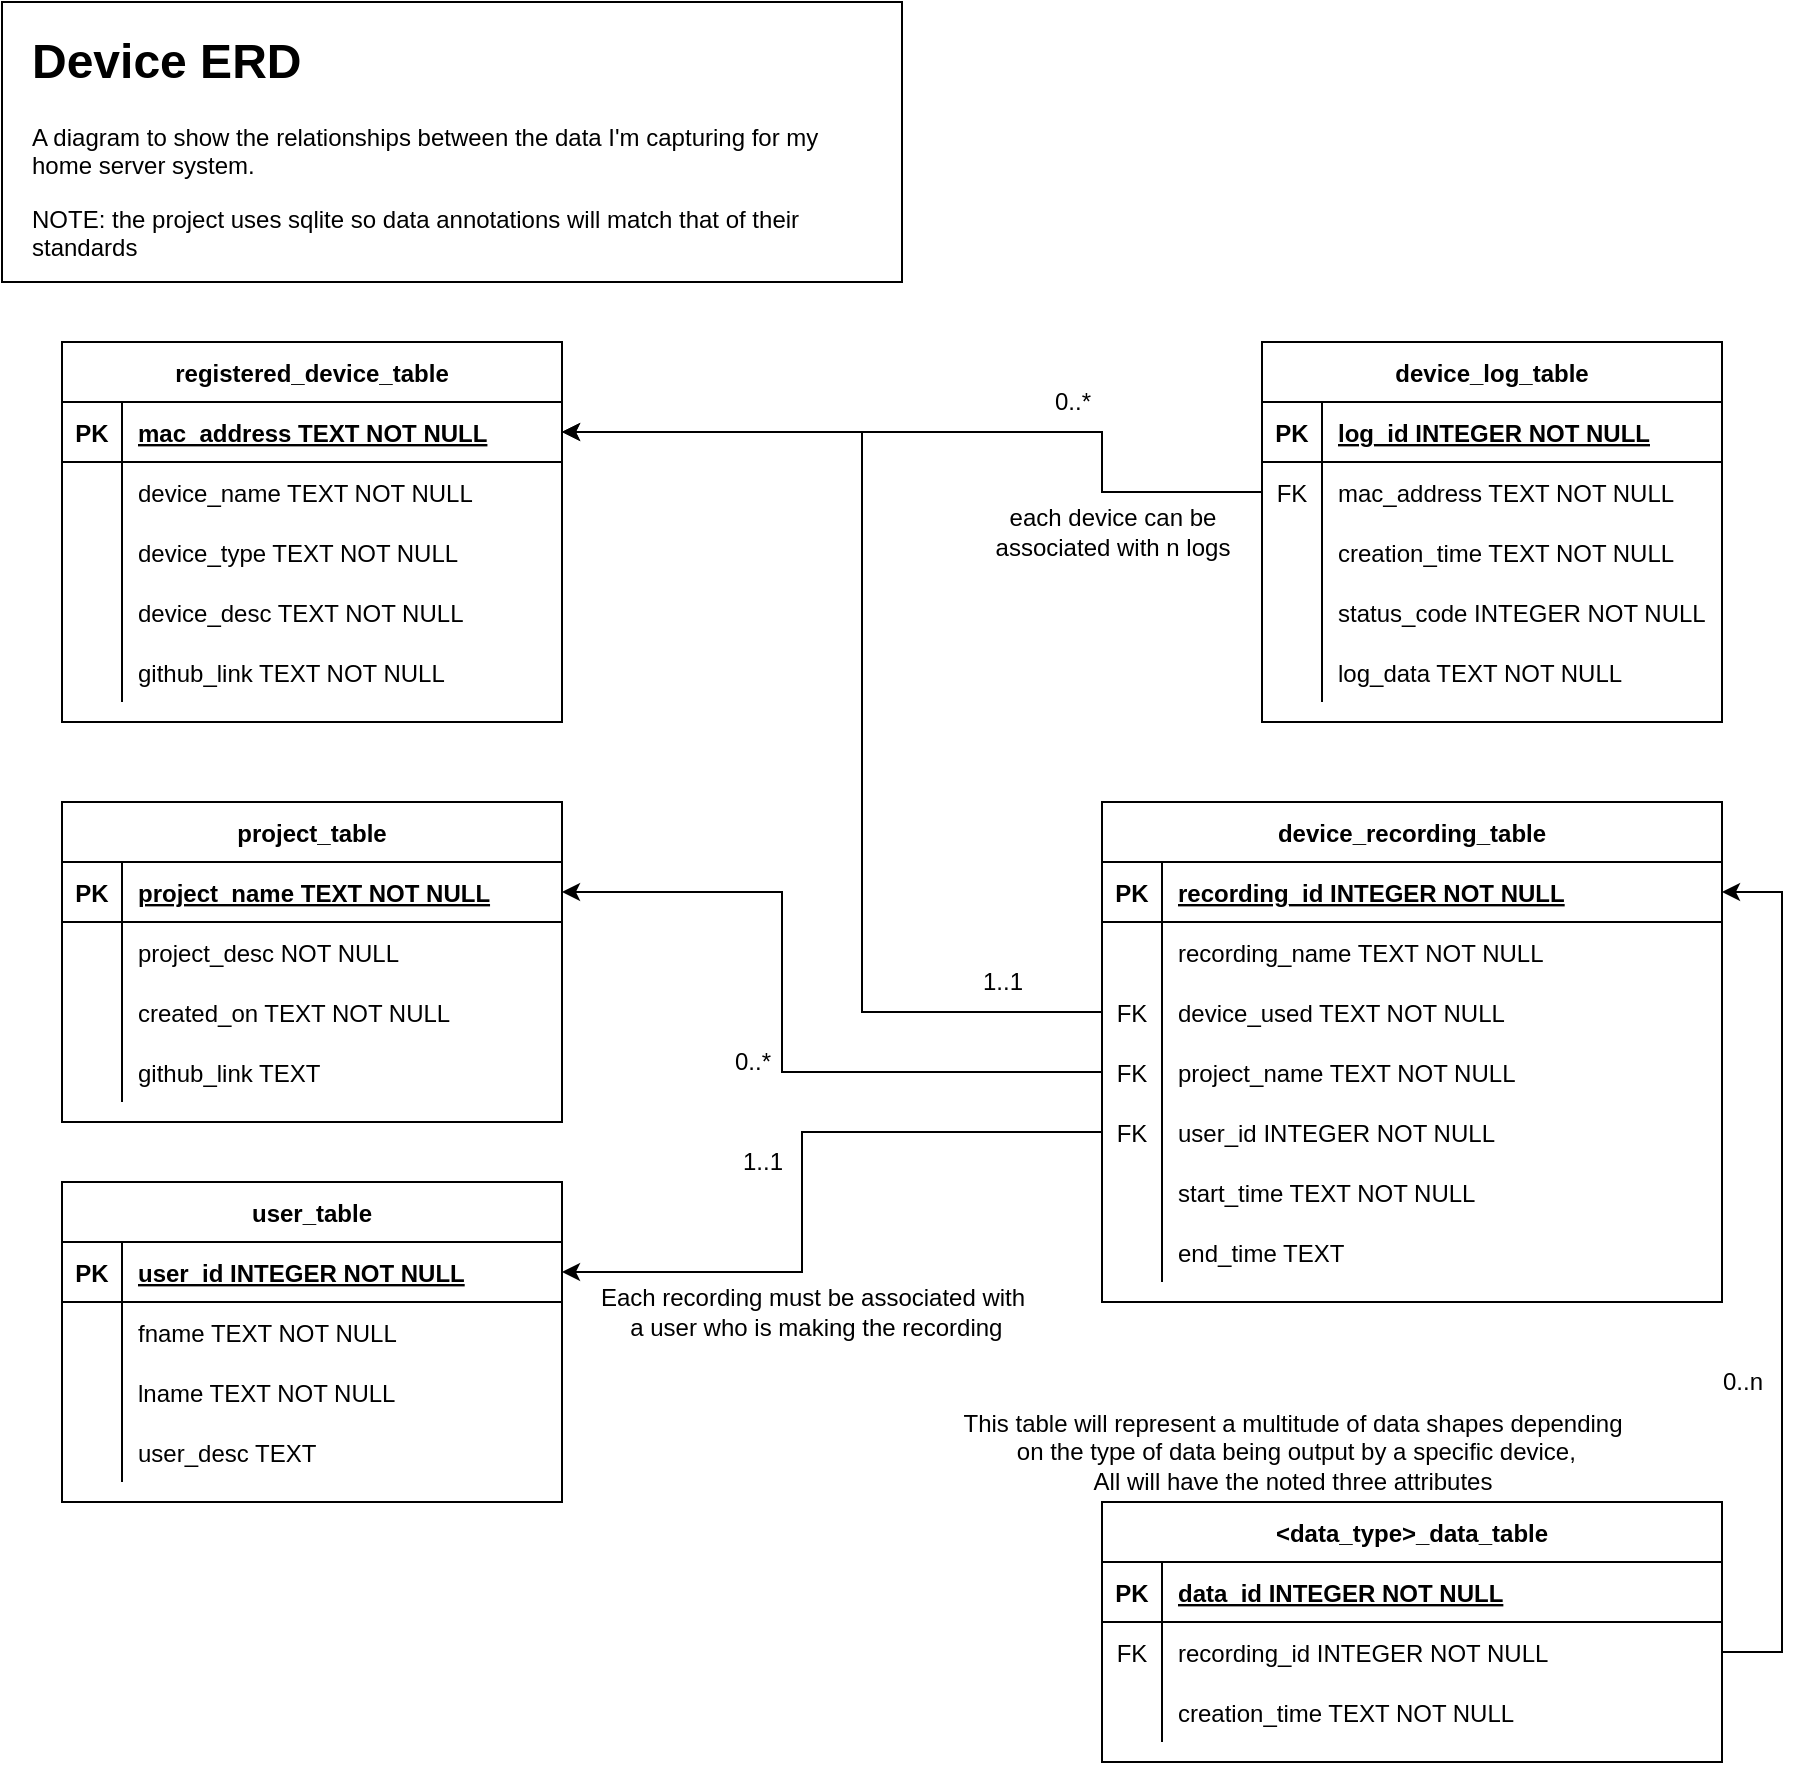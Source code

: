 <mxfile version="17.4.2" type="device"><diagram id="R2lEEEUBdFMjLlhIrx00" name="Page-1"><mxGraphModel dx="1278" dy="737" grid="1" gridSize="10" guides="1" tooltips="1" connect="1" arrows="1" fold="1" page="1" pageScale="1" pageWidth="850" pageHeight="1100" math="0" shadow="0" extFonts="Permanent Marker^https://fonts.googleapis.com/css?family=Permanent+Marker"><root><mxCell id="0"/><mxCell id="1" parent="0"/><mxCell id="C-vyLk0tnHw3VtMMgP7b-23" value="registered_device_table" style="shape=table;startSize=30;container=1;collapsible=1;childLayout=tableLayout;fixedRows=1;rowLines=0;fontStyle=1;align=center;resizeLast=1;" parent="1" vertex="1"><mxGeometry x="40" y="180" width="250" height="190" as="geometry"/></mxCell><mxCell id="C-vyLk0tnHw3VtMMgP7b-24" value="" style="shape=partialRectangle;collapsible=0;dropTarget=0;pointerEvents=0;fillColor=none;points=[[0,0.5],[1,0.5]];portConstraint=eastwest;top=0;left=0;right=0;bottom=1;" parent="C-vyLk0tnHw3VtMMgP7b-23" vertex="1"><mxGeometry y="30" width="250" height="30" as="geometry"/></mxCell><mxCell id="C-vyLk0tnHw3VtMMgP7b-25" value="PK" style="shape=partialRectangle;overflow=hidden;connectable=0;fillColor=none;top=0;left=0;bottom=0;right=0;fontStyle=1;" parent="C-vyLk0tnHw3VtMMgP7b-24" vertex="1"><mxGeometry width="30" height="30" as="geometry"><mxRectangle width="30" height="30" as="alternateBounds"/></mxGeometry></mxCell><mxCell id="C-vyLk0tnHw3VtMMgP7b-26" value="mac_address TEXT NOT NULL " style="shape=partialRectangle;overflow=hidden;connectable=0;fillColor=none;top=0;left=0;bottom=0;right=0;align=left;spacingLeft=6;fontStyle=5;" parent="C-vyLk0tnHw3VtMMgP7b-24" vertex="1"><mxGeometry x="30" width="220" height="30" as="geometry"><mxRectangle width="220" height="30" as="alternateBounds"/></mxGeometry></mxCell><mxCell id="C-vyLk0tnHw3VtMMgP7b-27" value="" style="shape=partialRectangle;collapsible=0;dropTarget=0;pointerEvents=0;fillColor=none;points=[[0,0.5],[1,0.5]];portConstraint=eastwest;top=0;left=0;right=0;bottom=0;" parent="C-vyLk0tnHw3VtMMgP7b-23" vertex="1"><mxGeometry y="60" width="250" height="30" as="geometry"/></mxCell><mxCell id="C-vyLk0tnHw3VtMMgP7b-28" value="" style="shape=partialRectangle;overflow=hidden;connectable=0;fillColor=none;top=0;left=0;bottom=0;right=0;" parent="C-vyLk0tnHw3VtMMgP7b-27" vertex="1"><mxGeometry width="30" height="30" as="geometry"><mxRectangle width="30" height="30" as="alternateBounds"/></mxGeometry></mxCell><mxCell id="C-vyLk0tnHw3VtMMgP7b-29" value="device_name TEXT NOT NULL" style="shape=partialRectangle;overflow=hidden;connectable=0;fillColor=none;top=0;left=0;bottom=0;right=0;align=left;spacingLeft=6;" parent="C-vyLk0tnHw3VtMMgP7b-27" vertex="1"><mxGeometry x="30" width="220" height="30" as="geometry"><mxRectangle width="220" height="30" as="alternateBounds"/></mxGeometry></mxCell><mxCell id="U1qaN3aLAY0c13n_SXfx-4" value="" style="shape=partialRectangle;collapsible=0;dropTarget=0;pointerEvents=0;fillColor=none;points=[[0,0.5],[1,0.5]];portConstraint=eastwest;top=0;left=0;right=0;bottom=0;" parent="C-vyLk0tnHw3VtMMgP7b-23" vertex="1"><mxGeometry y="90" width="250" height="30" as="geometry"/></mxCell><mxCell id="U1qaN3aLAY0c13n_SXfx-5" value="" style="shape=partialRectangle;overflow=hidden;connectable=0;fillColor=none;top=0;left=0;bottom=0;right=0;" parent="U1qaN3aLAY0c13n_SXfx-4" vertex="1"><mxGeometry width="30" height="30" as="geometry"><mxRectangle width="30" height="30" as="alternateBounds"/></mxGeometry></mxCell><mxCell id="U1qaN3aLAY0c13n_SXfx-6" value="device_type TEXT NOT NULL" style="shape=partialRectangle;overflow=hidden;connectable=0;fillColor=none;top=0;left=0;bottom=0;right=0;align=left;spacingLeft=6;" parent="U1qaN3aLAY0c13n_SXfx-4" vertex="1"><mxGeometry x="30" width="220" height="30" as="geometry"><mxRectangle width="220" height="30" as="alternateBounds"/></mxGeometry></mxCell><mxCell id="U1qaN3aLAY0c13n_SXfx-7" value="" style="shape=partialRectangle;collapsible=0;dropTarget=0;pointerEvents=0;fillColor=none;points=[[0,0.5],[1,0.5]];portConstraint=eastwest;top=0;left=0;right=0;bottom=0;" parent="C-vyLk0tnHw3VtMMgP7b-23" vertex="1"><mxGeometry y="120" width="250" height="30" as="geometry"/></mxCell><mxCell id="U1qaN3aLAY0c13n_SXfx-8" value="" style="shape=partialRectangle;overflow=hidden;connectable=0;fillColor=none;top=0;left=0;bottom=0;right=0;" parent="U1qaN3aLAY0c13n_SXfx-7" vertex="1"><mxGeometry width="30" height="30" as="geometry"><mxRectangle width="30" height="30" as="alternateBounds"/></mxGeometry></mxCell><mxCell id="U1qaN3aLAY0c13n_SXfx-9" value="device_desc TEXT NOT NULL" style="shape=partialRectangle;overflow=hidden;connectable=0;fillColor=none;top=0;left=0;bottom=0;right=0;align=left;spacingLeft=6;" parent="U1qaN3aLAY0c13n_SXfx-7" vertex="1"><mxGeometry x="30" width="220" height="30" as="geometry"><mxRectangle width="220" height="30" as="alternateBounds"/></mxGeometry></mxCell><mxCell id="U1qaN3aLAY0c13n_SXfx-10" value="" style="shape=partialRectangle;collapsible=0;dropTarget=0;pointerEvents=0;fillColor=none;points=[[0,0.5],[1,0.5]];portConstraint=eastwest;top=0;left=0;right=0;bottom=0;" parent="C-vyLk0tnHw3VtMMgP7b-23" vertex="1"><mxGeometry y="150" width="250" height="30" as="geometry"/></mxCell><mxCell id="U1qaN3aLAY0c13n_SXfx-11" value="" style="shape=partialRectangle;overflow=hidden;connectable=0;fillColor=none;top=0;left=0;bottom=0;right=0;" parent="U1qaN3aLAY0c13n_SXfx-10" vertex="1"><mxGeometry width="30" height="30" as="geometry"><mxRectangle width="30" height="30" as="alternateBounds"/></mxGeometry></mxCell><mxCell id="U1qaN3aLAY0c13n_SXfx-12" value="github_link TEXT NOT NULL" style="shape=partialRectangle;overflow=hidden;connectable=0;fillColor=none;top=0;left=0;bottom=0;right=0;align=left;spacingLeft=6;" parent="U1qaN3aLAY0c13n_SXfx-10" vertex="1"><mxGeometry x="30" width="220" height="30" as="geometry"><mxRectangle width="220" height="30" as="alternateBounds"/></mxGeometry></mxCell><mxCell id="U1qaN3aLAY0c13n_SXfx-1" value="" style="rounded=0;whiteSpace=wrap;html=1;" parent="1" vertex="1"><mxGeometry x="10" y="10" width="450" height="140" as="geometry"/></mxCell><mxCell id="U1qaN3aLAY0c13n_SXfx-2" value="&lt;h1&gt;Device ERD&lt;/h1&gt;&lt;p&gt;A diagram to show the relationships between the data I'm capturing for my home server system.&amp;nbsp;&lt;/p&gt;&lt;p&gt;NOTE: the project uses sqlite so data annotations will match that of their standards&lt;/p&gt;" style="text;html=1;strokeColor=none;fillColor=none;spacing=5;spacingTop=-20;whiteSpace=wrap;overflow=hidden;rounded=0;" parent="1" vertex="1"><mxGeometry x="20" y="20" width="430" height="120" as="geometry"/></mxCell><mxCell id="U1qaN3aLAY0c13n_SXfx-13" value="project_table" style="shape=table;startSize=30;container=1;collapsible=1;childLayout=tableLayout;fixedRows=1;rowLines=0;fontStyle=1;align=center;resizeLast=1;" parent="1" vertex="1"><mxGeometry x="40" y="410" width="250" height="160" as="geometry"><mxRectangle x="40" y="410" width="110" height="30" as="alternateBounds"/></mxGeometry></mxCell><mxCell id="U1qaN3aLAY0c13n_SXfx-14" value="" style="shape=tableRow;horizontal=0;startSize=0;swimlaneHead=0;swimlaneBody=0;fillColor=none;collapsible=0;dropTarget=0;points=[[0,0.5],[1,0.5]];portConstraint=eastwest;top=0;left=0;right=0;bottom=1;" parent="U1qaN3aLAY0c13n_SXfx-13" vertex="1"><mxGeometry y="30" width="250" height="30" as="geometry"/></mxCell><mxCell id="U1qaN3aLAY0c13n_SXfx-15" value="PK" style="shape=partialRectangle;connectable=0;fillColor=none;top=0;left=0;bottom=0;right=0;fontStyle=1;overflow=hidden;" parent="U1qaN3aLAY0c13n_SXfx-14" vertex="1"><mxGeometry width="30" height="30" as="geometry"><mxRectangle width="30" height="30" as="alternateBounds"/></mxGeometry></mxCell><mxCell id="U1qaN3aLAY0c13n_SXfx-16" value="project_name TEXT NOT NULL" style="shape=partialRectangle;connectable=0;fillColor=none;top=0;left=0;bottom=0;right=0;align=left;spacingLeft=6;fontStyle=5;overflow=hidden;" parent="U1qaN3aLAY0c13n_SXfx-14" vertex="1"><mxGeometry x="30" width="220" height="30" as="geometry"><mxRectangle width="220" height="30" as="alternateBounds"/></mxGeometry></mxCell><mxCell id="U1qaN3aLAY0c13n_SXfx-17" value="" style="shape=tableRow;horizontal=0;startSize=0;swimlaneHead=0;swimlaneBody=0;fillColor=none;collapsible=0;dropTarget=0;points=[[0,0.5],[1,0.5]];portConstraint=eastwest;top=0;left=0;right=0;bottom=0;" parent="U1qaN3aLAY0c13n_SXfx-13" vertex="1"><mxGeometry y="60" width="250" height="30" as="geometry"/></mxCell><mxCell id="U1qaN3aLAY0c13n_SXfx-18" value="" style="shape=partialRectangle;connectable=0;fillColor=none;top=0;left=0;bottom=0;right=0;editable=1;overflow=hidden;" parent="U1qaN3aLAY0c13n_SXfx-17" vertex="1"><mxGeometry width="30" height="30" as="geometry"><mxRectangle width="30" height="30" as="alternateBounds"/></mxGeometry></mxCell><mxCell id="U1qaN3aLAY0c13n_SXfx-19" value="project_desc NOT NULL " style="shape=partialRectangle;connectable=0;fillColor=none;top=0;left=0;bottom=0;right=0;align=left;spacingLeft=6;overflow=hidden;" parent="U1qaN3aLAY0c13n_SXfx-17" vertex="1"><mxGeometry x="30" width="220" height="30" as="geometry"><mxRectangle width="220" height="30" as="alternateBounds"/></mxGeometry></mxCell><mxCell id="U1qaN3aLAY0c13n_SXfx-20" value="" style="shape=tableRow;horizontal=0;startSize=0;swimlaneHead=0;swimlaneBody=0;fillColor=none;collapsible=0;dropTarget=0;points=[[0,0.5],[1,0.5]];portConstraint=eastwest;top=0;left=0;right=0;bottom=0;" parent="U1qaN3aLAY0c13n_SXfx-13" vertex="1"><mxGeometry y="90" width="250" height="30" as="geometry"/></mxCell><mxCell id="U1qaN3aLAY0c13n_SXfx-21" value="" style="shape=partialRectangle;connectable=0;fillColor=none;top=0;left=0;bottom=0;right=0;editable=1;overflow=hidden;" parent="U1qaN3aLAY0c13n_SXfx-20" vertex="1"><mxGeometry width="30" height="30" as="geometry"><mxRectangle width="30" height="30" as="alternateBounds"/></mxGeometry></mxCell><mxCell id="U1qaN3aLAY0c13n_SXfx-22" value="created_on TEXT NOT NULL" style="shape=partialRectangle;connectable=0;fillColor=none;top=0;left=0;bottom=0;right=0;align=left;spacingLeft=6;overflow=hidden;" parent="U1qaN3aLAY0c13n_SXfx-20" vertex="1"><mxGeometry x="30" width="220" height="30" as="geometry"><mxRectangle width="220" height="30" as="alternateBounds"/></mxGeometry></mxCell><mxCell id="U1qaN3aLAY0c13n_SXfx-23" value="" style="shape=tableRow;horizontal=0;startSize=0;swimlaneHead=0;swimlaneBody=0;fillColor=none;collapsible=0;dropTarget=0;points=[[0,0.5],[1,0.5]];portConstraint=eastwest;top=0;left=0;right=0;bottom=0;" parent="U1qaN3aLAY0c13n_SXfx-13" vertex="1"><mxGeometry y="120" width="250" height="30" as="geometry"/></mxCell><mxCell id="U1qaN3aLAY0c13n_SXfx-24" value="" style="shape=partialRectangle;connectable=0;fillColor=none;top=0;left=0;bottom=0;right=0;editable=1;overflow=hidden;" parent="U1qaN3aLAY0c13n_SXfx-23" vertex="1"><mxGeometry width="30" height="30" as="geometry"><mxRectangle width="30" height="30" as="alternateBounds"/></mxGeometry></mxCell><mxCell id="U1qaN3aLAY0c13n_SXfx-25" value="github_link TEXT " style="shape=partialRectangle;connectable=0;fillColor=none;top=0;left=0;bottom=0;right=0;align=left;spacingLeft=6;overflow=hidden;" parent="U1qaN3aLAY0c13n_SXfx-23" vertex="1"><mxGeometry x="30" width="220" height="30" as="geometry"><mxRectangle width="220" height="30" as="alternateBounds"/></mxGeometry></mxCell><mxCell id="U1qaN3aLAY0c13n_SXfx-26" value="user_table" style="shape=table;startSize=30;container=1;collapsible=1;childLayout=tableLayout;fixedRows=1;rowLines=0;fontStyle=1;align=center;resizeLast=1;" parent="1" vertex="1"><mxGeometry x="40" y="600" width="250" height="160" as="geometry"/></mxCell><mxCell id="U1qaN3aLAY0c13n_SXfx-27" value="" style="shape=tableRow;horizontal=0;startSize=0;swimlaneHead=0;swimlaneBody=0;fillColor=none;collapsible=0;dropTarget=0;points=[[0,0.5],[1,0.5]];portConstraint=eastwest;top=0;left=0;right=0;bottom=1;" parent="U1qaN3aLAY0c13n_SXfx-26" vertex="1"><mxGeometry y="30" width="250" height="30" as="geometry"/></mxCell><mxCell id="U1qaN3aLAY0c13n_SXfx-28" value="PK" style="shape=partialRectangle;connectable=0;fillColor=none;top=0;left=0;bottom=0;right=0;fontStyle=1;overflow=hidden;" parent="U1qaN3aLAY0c13n_SXfx-27" vertex="1"><mxGeometry width="30" height="30" as="geometry"><mxRectangle width="30" height="30" as="alternateBounds"/></mxGeometry></mxCell><mxCell id="U1qaN3aLAY0c13n_SXfx-29" value="user_id INTEGER NOT NULL" style="shape=partialRectangle;connectable=0;fillColor=none;top=0;left=0;bottom=0;right=0;align=left;spacingLeft=6;fontStyle=5;overflow=hidden;" parent="U1qaN3aLAY0c13n_SXfx-27" vertex="1"><mxGeometry x="30" width="220" height="30" as="geometry"><mxRectangle width="220" height="30" as="alternateBounds"/></mxGeometry></mxCell><mxCell id="U1qaN3aLAY0c13n_SXfx-30" value="" style="shape=tableRow;horizontal=0;startSize=0;swimlaneHead=0;swimlaneBody=0;fillColor=none;collapsible=0;dropTarget=0;points=[[0,0.5],[1,0.5]];portConstraint=eastwest;top=0;left=0;right=0;bottom=0;" parent="U1qaN3aLAY0c13n_SXfx-26" vertex="1"><mxGeometry y="60" width="250" height="30" as="geometry"/></mxCell><mxCell id="U1qaN3aLAY0c13n_SXfx-31" value="" style="shape=partialRectangle;connectable=0;fillColor=none;top=0;left=0;bottom=0;right=0;editable=1;overflow=hidden;" parent="U1qaN3aLAY0c13n_SXfx-30" vertex="1"><mxGeometry width="30" height="30" as="geometry"><mxRectangle width="30" height="30" as="alternateBounds"/></mxGeometry></mxCell><mxCell id="U1qaN3aLAY0c13n_SXfx-32" value="fname TEXT NOT NULL" style="shape=partialRectangle;connectable=0;fillColor=none;top=0;left=0;bottom=0;right=0;align=left;spacingLeft=6;overflow=hidden;" parent="U1qaN3aLAY0c13n_SXfx-30" vertex="1"><mxGeometry x="30" width="220" height="30" as="geometry"><mxRectangle width="220" height="30" as="alternateBounds"/></mxGeometry></mxCell><mxCell id="U1qaN3aLAY0c13n_SXfx-33" value="" style="shape=tableRow;horizontal=0;startSize=0;swimlaneHead=0;swimlaneBody=0;fillColor=none;collapsible=0;dropTarget=0;points=[[0,0.5],[1,0.5]];portConstraint=eastwest;top=0;left=0;right=0;bottom=0;" parent="U1qaN3aLAY0c13n_SXfx-26" vertex="1"><mxGeometry y="90" width="250" height="30" as="geometry"/></mxCell><mxCell id="U1qaN3aLAY0c13n_SXfx-34" value="" style="shape=partialRectangle;connectable=0;fillColor=none;top=0;left=0;bottom=0;right=0;editable=1;overflow=hidden;" parent="U1qaN3aLAY0c13n_SXfx-33" vertex="1"><mxGeometry width="30" height="30" as="geometry"><mxRectangle width="30" height="30" as="alternateBounds"/></mxGeometry></mxCell><mxCell id="U1qaN3aLAY0c13n_SXfx-35" value="lname TEXT NOT NULL" style="shape=partialRectangle;connectable=0;fillColor=none;top=0;left=0;bottom=0;right=0;align=left;spacingLeft=6;overflow=hidden;" parent="U1qaN3aLAY0c13n_SXfx-33" vertex="1"><mxGeometry x="30" width="220" height="30" as="geometry"><mxRectangle width="220" height="30" as="alternateBounds"/></mxGeometry></mxCell><mxCell id="U1qaN3aLAY0c13n_SXfx-36" value="" style="shape=tableRow;horizontal=0;startSize=0;swimlaneHead=0;swimlaneBody=0;fillColor=none;collapsible=0;dropTarget=0;points=[[0,0.5],[1,0.5]];portConstraint=eastwest;top=0;left=0;right=0;bottom=0;" parent="U1qaN3aLAY0c13n_SXfx-26" vertex="1"><mxGeometry y="120" width="250" height="30" as="geometry"/></mxCell><mxCell id="U1qaN3aLAY0c13n_SXfx-37" value="" style="shape=partialRectangle;connectable=0;fillColor=none;top=0;left=0;bottom=0;right=0;editable=1;overflow=hidden;" parent="U1qaN3aLAY0c13n_SXfx-36" vertex="1"><mxGeometry width="30" height="30" as="geometry"><mxRectangle width="30" height="30" as="alternateBounds"/></mxGeometry></mxCell><mxCell id="U1qaN3aLAY0c13n_SXfx-38" value="user_desc TEXT" style="shape=partialRectangle;connectable=0;fillColor=none;top=0;left=0;bottom=0;right=0;align=left;spacingLeft=6;overflow=hidden;" parent="U1qaN3aLAY0c13n_SXfx-36" vertex="1"><mxGeometry x="30" width="220" height="30" as="geometry"><mxRectangle width="220" height="30" as="alternateBounds"/></mxGeometry></mxCell><mxCell id="U1qaN3aLAY0c13n_SXfx-39" value="device_log_table" style="shape=table;startSize=30;container=1;collapsible=1;childLayout=tableLayout;fixedRows=1;rowLines=0;fontStyle=1;align=center;resizeLast=1;" parent="1" vertex="1"><mxGeometry x="640" y="180" width="230" height="190" as="geometry"/></mxCell><mxCell id="U1qaN3aLAY0c13n_SXfx-40" value="" style="shape=tableRow;horizontal=0;startSize=0;swimlaneHead=0;swimlaneBody=0;fillColor=none;collapsible=0;dropTarget=0;points=[[0,0.5],[1,0.5]];portConstraint=eastwest;top=0;left=0;right=0;bottom=1;" parent="U1qaN3aLAY0c13n_SXfx-39" vertex="1"><mxGeometry y="30" width="230" height="30" as="geometry"/></mxCell><mxCell id="U1qaN3aLAY0c13n_SXfx-41" value="PK" style="shape=partialRectangle;connectable=0;fillColor=none;top=0;left=0;bottom=0;right=0;fontStyle=1;overflow=hidden;" parent="U1qaN3aLAY0c13n_SXfx-40" vertex="1"><mxGeometry width="30" height="30" as="geometry"><mxRectangle width="30" height="30" as="alternateBounds"/></mxGeometry></mxCell><mxCell id="U1qaN3aLAY0c13n_SXfx-42" value="log_id INTEGER NOT NULL" style="shape=partialRectangle;connectable=0;fillColor=none;top=0;left=0;bottom=0;right=0;align=left;spacingLeft=6;fontStyle=5;overflow=hidden;" parent="U1qaN3aLAY0c13n_SXfx-40" vertex="1"><mxGeometry x="30" width="200" height="30" as="geometry"><mxRectangle width="200" height="30" as="alternateBounds"/></mxGeometry></mxCell><mxCell id="U1qaN3aLAY0c13n_SXfx-49" value="" style="shape=tableRow;horizontal=0;startSize=0;swimlaneHead=0;swimlaneBody=0;fillColor=none;collapsible=0;dropTarget=0;points=[[0,0.5],[1,0.5]];portConstraint=eastwest;top=0;left=0;right=0;bottom=0;" parent="U1qaN3aLAY0c13n_SXfx-39" vertex="1"><mxGeometry y="60" width="230" height="30" as="geometry"/></mxCell><mxCell id="U1qaN3aLAY0c13n_SXfx-50" value="FK" style="shape=partialRectangle;connectable=0;fillColor=none;top=0;left=0;bottom=0;right=0;editable=1;overflow=hidden;" parent="U1qaN3aLAY0c13n_SXfx-49" vertex="1"><mxGeometry width="30" height="30" as="geometry"><mxRectangle width="30" height="30" as="alternateBounds"/></mxGeometry></mxCell><mxCell id="U1qaN3aLAY0c13n_SXfx-51" value="mac_address TEXT NOT NULL" style="shape=partialRectangle;connectable=0;fillColor=none;top=0;left=0;bottom=0;right=0;align=left;spacingLeft=6;overflow=hidden;" parent="U1qaN3aLAY0c13n_SXfx-49" vertex="1"><mxGeometry x="30" width="200" height="30" as="geometry"><mxRectangle width="200" height="30" as="alternateBounds"/></mxGeometry></mxCell><mxCell id="U1qaN3aLAY0c13n_SXfx-43" value="" style="shape=tableRow;horizontal=0;startSize=0;swimlaneHead=0;swimlaneBody=0;fillColor=none;collapsible=0;dropTarget=0;points=[[0,0.5],[1,0.5]];portConstraint=eastwest;top=0;left=0;right=0;bottom=0;" parent="U1qaN3aLAY0c13n_SXfx-39" vertex="1"><mxGeometry y="90" width="230" height="30" as="geometry"/></mxCell><mxCell id="U1qaN3aLAY0c13n_SXfx-44" value="" style="shape=partialRectangle;connectable=0;fillColor=none;top=0;left=0;bottom=0;right=0;editable=1;overflow=hidden;" parent="U1qaN3aLAY0c13n_SXfx-43" vertex="1"><mxGeometry width="30" height="30" as="geometry"><mxRectangle width="30" height="30" as="alternateBounds"/></mxGeometry></mxCell><mxCell id="U1qaN3aLAY0c13n_SXfx-45" value="creation_time TEXT NOT NULL" style="shape=partialRectangle;connectable=0;fillColor=none;top=0;left=0;bottom=0;right=0;align=left;spacingLeft=6;overflow=hidden;" parent="U1qaN3aLAY0c13n_SXfx-43" vertex="1"><mxGeometry x="30" width="200" height="30" as="geometry"><mxRectangle width="200" height="30" as="alternateBounds"/></mxGeometry></mxCell><mxCell id="U1qaN3aLAY0c13n_SXfx-46" value="" style="shape=tableRow;horizontal=0;startSize=0;swimlaneHead=0;swimlaneBody=0;fillColor=none;collapsible=0;dropTarget=0;points=[[0,0.5],[1,0.5]];portConstraint=eastwest;top=0;left=0;right=0;bottom=0;" parent="U1qaN3aLAY0c13n_SXfx-39" vertex="1"><mxGeometry y="120" width="230" height="30" as="geometry"/></mxCell><mxCell id="U1qaN3aLAY0c13n_SXfx-47" value="" style="shape=partialRectangle;connectable=0;fillColor=none;top=0;left=0;bottom=0;right=0;editable=1;overflow=hidden;" parent="U1qaN3aLAY0c13n_SXfx-46" vertex="1"><mxGeometry width="30" height="30" as="geometry"><mxRectangle width="30" height="30" as="alternateBounds"/></mxGeometry></mxCell><mxCell id="U1qaN3aLAY0c13n_SXfx-48" value="status_code INTEGER NOT NULL" style="shape=partialRectangle;connectable=0;fillColor=none;top=0;left=0;bottom=0;right=0;align=left;spacingLeft=6;overflow=hidden;" parent="U1qaN3aLAY0c13n_SXfx-46" vertex="1"><mxGeometry x="30" width="200" height="30" as="geometry"><mxRectangle width="200" height="30" as="alternateBounds"/></mxGeometry></mxCell><mxCell id="U1qaN3aLAY0c13n_SXfx-52" value="" style="shape=tableRow;horizontal=0;startSize=0;swimlaneHead=0;swimlaneBody=0;fillColor=none;collapsible=0;dropTarget=0;points=[[0,0.5],[1,0.5]];portConstraint=eastwest;top=0;left=0;right=0;bottom=0;" parent="U1qaN3aLAY0c13n_SXfx-39" vertex="1"><mxGeometry y="150" width="230" height="30" as="geometry"/></mxCell><mxCell id="U1qaN3aLAY0c13n_SXfx-53" value="" style="shape=partialRectangle;connectable=0;fillColor=none;top=0;left=0;bottom=0;right=0;editable=1;overflow=hidden;" parent="U1qaN3aLAY0c13n_SXfx-52" vertex="1"><mxGeometry width="30" height="30" as="geometry"><mxRectangle width="30" height="30" as="alternateBounds"/></mxGeometry></mxCell><mxCell id="U1qaN3aLAY0c13n_SXfx-54" value="log_data TEXT NOT NULL" style="shape=partialRectangle;connectable=0;fillColor=none;top=0;left=0;bottom=0;right=0;align=left;spacingLeft=6;overflow=hidden;" parent="U1qaN3aLAY0c13n_SXfx-52" vertex="1"><mxGeometry x="30" width="200" height="30" as="geometry"><mxRectangle width="200" height="30" as="alternateBounds"/></mxGeometry></mxCell><mxCell id="U1qaN3aLAY0c13n_SXfx-70" value="device_recording_table" style="shape=table;startSize=30;container=1;collapsible=1;childLayout=tableLayout;fixedRows=1;rowLines=0;fontStyle=1;align=center;resizeLast=1;" parent="1" vertex="1"><mxGeometry x="560" y="410" width="310" height="250" as="geometry"/></mxCell><mxCell id="U1qaN3aLAY0c13n_SXfx-71" value="" style="shape=tableRow;horizontal=0;startSize=0;swimlaneHead=0;swimlaneBody=0;fillColor=none;collapsible=0;dropTarget=0;points=[[0,0.5],[1,0.5]];portConstraint=eastwest;top=0;left=0;right=0;bottom=1;" parent="U1qaN3aLAY0c13n_SXfx-70" vertex="1"><mxGeometry y="30" width="310" height="30" as="geometry"/></mxCell><mxCell id="U1qaN3aLAY0c13n_SXfx-72" value="PK" style="shape=partialRectangle;connectable=0;fillColor=none;top=0;left=0;bottom=0;right=0;fontStyle=1;overflow=hidden;" parent="U1qaN3aLAY0c13n_SXfx-71" vertex="1"><mxGeometry width="30" height="30" as="geometry"><mxRectangle width="30" height="30" as="alternateBounds"/></mxGeometry></mxCell><mxCell id="U1qaN3aLAY0c13n_SXfx-73" value="recording_id INTEGER NOT NULL" style="shape=partialRectangle;connectable=0;fillColor=none;top=0;left=0;bottom=0;right=0;align=left;spacingLeft=6;fontStyle=5;overflow=hidden;" parent="U1qaN3aLAY0c13n_SXfx-71" vertex="1"><mxGeometry x="30" width="280" height="30" as="geometry"><mxRectangle width="280" height="30" as="alternateBounds"/></mxGeometry></mxCell><mxCell id="U1qaN3aLAY0c13n_SXfx-74" value="" style="shape=tableRow;horizontal=0;startSize=0;swimlaneHead=0;swimlaneBody=0;fillColor=none;collapsible=0;dropTarget=0;points=[[0,0.5],[1,0.5]];portConstraint=eastwest;top=0;left=0;right=0;bottom=0;" parent="U1qaN3aLAY0c13n_SXfx-70" vertex="1"><mxGeometry y="60" width="310" height="30" as="geometry"/></mxCell><mxCell id="U1qaN3aLAY0c13n_SXfx-75" value="" style="shape=partialRectangle;connectable=0;fillColor=none;top=0;left=0;bottom=0;right=0;editable=1;overflow=hidden;" parent="U1qaN3aLAY0c13n_SXfx-74" vertex="1"><mxGeometry width="30" height="30" as="geometry"><mxRectangle width="30" height="30" as="alternateBounds"/></mxGeometry></mxCell><mxCell id="U1qaN3aLAY0c13n_SXfx-76" value="recording_name TEXT NOT NULL " style="shape=partialRectangle;connectable=0;fillColor=none;top=0;left=0;bottom=0;right=0;align=left;spacingLeft=6;overflow=hidden;" parent="U1qaN3aLAY0c13n_SXfx-74" vertex="1"><mxGeometry x="30" width="280" height="30" as="geometry"><mxRectangle width="280" height="30" as="alternateBounds"/></mxGeometry></mxCell><mxCell id="U1qaN3aLAY0c13n_SXfx-77" value="" style="shape=tableRow;horizontal=0;startSize=0;swimlaneHead=0;swimlaneBody=0;fillColor=none;collapsible=0;dropTarget=0;points=[[0,0.5],[1,0.5]];portConstraint=eastwest;top=0;left=0;right=0;bottom=0;" parent="U1qaN3aLAY0c13n_SXfx-70" vertex="1"><mxGeometry y="90" width="310" height="30" as="geometry"/></mxCell><mxCell id="U1qaN3aLAY0c13n_SXfx-78" value="FK" style="shape=partialRectangle;connectable=0;fillColor=none;top=0;left=0;bottom=0;right=0;editable=1;overflow=hidden;" parent="U1qaN3aLAY0c13n_SXfx-77" vertex="1"><mxGeometry width="30" height="30" as="geometry"><mxRectangle width="30" height="30" as="alternateBounds"/></mxGeometry></mxCell><mxCell id="U1qaN3aLAY0c13n_SXfx-79" value="device_used TEXT NOT NULL" style="shape=partialRectangle;connectable=0;fillColor=none;top=0;left=0;bottom=0;right=0;align=left;spacingLeft=6;overflow=hidden;" parent="U1qaN3aLAY0c13n_SXfx-77" vertex="1"><mxGeometry x="30" width="280" height="30" as="geometry"><mxRectangle width="280" height="30" as="alternateBounds"/></mxGeometry></mxCell><mxCell id="vYWlCVa7yLDh7PkLLFBa-15" value="" style="shape=tableRow;horizontal=0;startSize=0;swimlaneHead=0;swimlaneBody=0;fillColor=none;collapsible=0;dropTarget=0;points=[[0,0.5],[1,0.5]];portConstraint=eastwest;top=0;left=0;right=0;bottom=0;" vertex="1" parent="U1qaN3aLAY0c13n_SXfx-70"><mxGeometry y="120" width="310" height="30" as="geometry"/></mxCell><mxCell id="vYWlCVa7yLDh7PkLLFBa-16" value="FK" style="shape=partialRectangle;connectable=0;fillColor=none;top=0;left=0;bottom=0;right=0;editable=1;overflow=hidden;" vertex="1" parent="vYWlCVa7yLDh7PkLLFBa-15"><mxGeometry width="30" height="30" as="geometry"><mxRectangle width="30" height="30" as="alternateBounds"/></mxGeometry></mxCell><mxCell id="vYWlCVa7yLDh7PkLLFBa-17" value="project_name TEXT NOT NULL " style="shape=partialRectangle;connectable=0;fillColor=none;top=0;left=0;bottom=0;right=0;align=left;spacingLeft=6;overflow=hidden;" vertex="1" parent="vYWlCVa7yLDh7PkLLFBa-15"><mxGeometry x="30" width="280" height="30" as="geometry"><mxRectangle width="280" height="30" as="alternateBounds"/></mxGeometry></mxCell><mxCell id="U1qaN3aLAY0c13n_SXfx-80" value="" style="shape=tableRow;horizontal=0;startSize=0;swimlaneHead=0;swimlaneBody=0;fillColor=none;collapsible=0;dropTarget=0;points=[[0,0.5],[1,0.5]];portConstraint=eastwest;top=0;left=0;right=0;bottom=0;" parent="U1qaN3aLAY0c13n_SXfx-70" vertex="1"><mxGeometry y="150" width="310" height="30" as="geometry"/></mxCell><mxCell id="U1qaN3aLAY0c13n_SXfx-81" value="FK" style="shape=partialRectangle;connectable=0;fillColor=none;top=0;left=0;bottom=0;right=0;editable=1;overflow=hidden;" parent="U1qaN3aLAY0c13n_SXfx-80" vertex="1"><mxGeometry width="30" height="30" as="geometry"><mxRectangle width="30" height="30" as="alternateBounds"/></mxGeometry></mxCell><mxCell id="U1qaN3aLAY0c13n_SXfx-82" value="user_id INTEGER NOT NULL" style="shape=partialRectangle;connectable=0;fillColor=none;top=0;left=0;bottom=0;right=0;align=left;spacingLeft=6;overflow=hidden;" parent="U1qaN3aLAY0c13n_SXfx-80" vertex="1"><mxGeometry x="30" width="280" height="30" as="geometry"><mxRectangle width="280" height="30" as="alternateBounds"/></mxGeometry></mxCell><mxCell id="U1qaN3aLAY0c13n_SXfx-85" value="" style="shape=tableRow;horizontal=0;startSize=0;swimlaneHead=0;swimlaneBody=0;fillColor=none;collapsible=0;dropTarget=0;points=[[0,0.5],[1,0.5]];portConstraint=eastwest;top=0;left=0;right=0;bottom=0;" parent="U1qaN3aLAY0c13n_SXfx-70" vertex="1"><mxGeometry y="180" width="310" height="30" as="geometry"/></mxCell><mxCell id="U1qaN3aLAY0c13n_SXfx-86" value="" style="shape=partialRectangle;connectable=0;fillColor=none;top=0;left=0;bottom=0;right=0;editable=1;overflow=hidden;" parent="U1qaN3aLAY0c13n_SXfx-85" vertex="1"><mxGeometry width="30" height="30" as="geometry"><mxRectangle width="30" height="30" as="alternateBounds"/></mxGeometry></mxCell><mxCell id="U1qaN3aLAY0c13n_SXfx-87" value="start_time TEXT NOT NULL" style="shape=partialRectangle;connectable=0;fillColor=none;top=0;left=0;bottom=0;right=0;align=left;spacingLeft=6;overflow=hidden;" parent="U1qaN3aLAY0c13n_SXfx-85" vertex="1"><mxGeometry x="30" width="280" height="30" as="geometry"><mxRectangle width="280" height="30" as="alternateBounds"/></mxGeometry></mxCell><mxCell id="U1qaN3aLAY0c13n_SXfx-88" value="" style="shape=tableRow;horizontal=0;startSize=0;swimlaneHead=0;swimlaneBody=0;fillColor=none;collapsible=0;dropTarget=0;points=[[0,0.5],[1,0.5]];portConstraint=eastwest;top=0;left=0;right=0;bottom=0;" parent="U1qaN3aLAY0c13n_SXfx-70" vertex="1"><mxGeometry y="210" width="310" height="30" as="geometry"/></mxCell><mxCell id="U1qaN3aLAY0c13n_SXfx-89" value="" style="shape=partialRectangle;connectable=0;fillColor=none;top=0;left=0;bottom=0;right=0;editable=1;overflow=hidden;" parent="U1qaN3aLAY0c13n_SXfx-88" vertex="1"><mxGeometry width="30" height="30" as="geometry"><mxRectangle width="30" height="30" as="alternateBounds"/></mxGeometry></mxCell><mxCell id="U1qaN3aLAY0c13n_SXfx-90" value="end_time TEXT " style="shape=partialRectangle;connectable=0;fillColor=none;top=0;left=0;bottom=0;right=0;align=left;spacingLeft=6;overflow=hidden;" parent="U1qaN3aLAY0c13n_SXfx-88" vertex="1"><mxGeometry x="30" width="280" height="30" as="geometry"><mxRectangle width="280" height="30" as="alternateBounds"/></mxGeometry></mxCell><mxCell id="U1qaN3aLAY0c13n_SXfx-83" value="each device can be &lt;br&gt;associated with n logs" style="text;html=1;align=center;verticalAlign=middle;resizable=0;points=[];autosize=1;strokeColor=none;fillColor=none;" parent="1" vertex="1"><mxGeometry x="500" y="260" width="130" height="30" as="geometry"/></mxCell><mxCell id="U1qaN3aLAY0c13n_SXfx-92" value="Each recording must be associated with&lt;br&gt;&amp;nbsp;a user who is making the recording" style="text;html=1;align=center;verticalAlign=middle;resizable=0;points=[];autosize=1;strokeColor=none;fillColor=none;" parent="1" vertex="1"><mxGeometry x="300" y="650" width="230" height="30" as="geometry"/></mxCell><mxCell id="vYWlCVa7yLDh7PkLLFBa-2" value="0..*" style="text;html=1;align=center;verticalAlign=middle;resizable=0;points=[];autosize=1;strokeColor=none;fillColor=none;" vertex="1" parent="1"><mxGeometry x="530" y="200" width="30" height="20" as="geometry"/></mxCell><mxCell id="vYWlCVa7yLDh7PkLLFBa-7" value="1..1" style="text;html=1;align=center;verticalAlign=middle;resizable=0;points=[];autosize=1;strokeColor=none;fillColor=none;" vertex="1" parent="1"><mxGeometry x="490" y="490" width="40" height="20" as="geometry"/></mxCell><mxCell id="vYWlCVa7yLDh7PkLLFBa-9" value="1..1" style="text;html=1;align=center;verticalAlign=middle;resizable=0;points=[];autosize=1;strokeColor=none;fillColor=none;" vertex="1" parent="1"><mxGeometry x="370" y="580" width="40" height="20" as="geometry"/></mxCell><mxCell id="vYWlCVa7yLDh7PkLLFBa-10" value="" style="endArrow=classic;html=1;rounded=0;exitX=0;exitY=0.5;exitDx=0;exitDy=0;entryX=1;entryY=0.5;entryDx=0;entryDy=0;" edge="1" parent="1" source="U1qaN3aLAY0c13n_SXfx-80" target="U1qaN3aLAY0c13n_SXfx-27"><mxGeometry width="50" height="50" relative="1" as="geometry"><mxPoint x="620" y="600" as="sourcePoint"/><mxPoint x="670" y="550" as="targetPoint"/><Array as="points"><mxPoint x="410" y="575"/><mxPoint x="410" y="645"/></Array></mxGeometry></mxCell><mxCell id="vYWlCVa7yLDh7PkLLFBa-11" value="" style="endArrow=classic;html=1;rounded=0;entryX=1;entryY=0.5;entryDx=0;entryDy=0;exitX=0;exitY=0.5;exitDx=0;exitDy=0;" edge="1" parent="1" source="U1qaN3aLAY0c13n_SXfx-77" target="C-vyLk0tnHw3VtMMgP7b-24"><mxGeometry width="50" height="50" relative="1" as="geometry"><mxPoint x="620" y="500" as="sourcePoint"/><mxPoint x="670" y="450" as="targetPoint"/><Array as="points"><mxPoint x="440" y="515"/><mxPoint x="440" y="225"/></Array></mxGeometry></mxCell><mxCell id="vYWlCVa7yLDh7PkLLFBa-19" value="" style="endArrow=classic;html=1;rounded=0;exitX=0;exitY=0.5;exitDx=0;exitDy=0;entryX=1;entryY=0.5;entryDx=0;entryDy=0;" edge="1" parent="1" source="vYWlCVa7yLDh7PkLLFBa-15" target="U1qaN3aLAY0c13n_SXfx-14"><mxGeometry width="50" height="50" relative="1" as="geometry"><mxPoint x="620" y="600" as="sourcePoint"/><mxPoint x="670" y="550" as="targetPoint"/><Array as="points"><mxPoint x="400" y="545"/><mxPoint x="400" y="455"/></Array></mxGeometry></mxCell><mxCell id="vYWlCVa7yLDh7PkLLFBa-20" value="0..*" style="text;html=1;align=center;verticalAlign=middle;resizable=0;points=[];autosize=1;strokeColor=none;fillColor=none;" vertex="1" parent="1"><mxGeometry x="370" y="530" width="30" height="20" as="geometry"/></mxCell><mxCell id="vYWlCVa7yLDh7PkLLFBa-23" value="" style="endArrow=classic;html=1;rounded=0;entryX=1;entryY=0.5;entryDx=0;entryDy=0;exitX=0;exitY=0.5;exitDx=0;exitDy=0;" edge="1" parent="1" source="U1qaN3aLAY0c13n_SXfx-49" target="C-vyLk0tnHw3VtMMgP7b-24"><mxGeometry width="50" height="50" relative="1" as="geometry"><mxPoint x="620" y="300" as="sourcePoint"/><mxPoint x="670" y="250" as="targetPoint"/><Array as="points"><mxPoint x="560" y="255"/><mxPoint x="560" y="225"/></Array></mxGeometry></mxCell><mxCell id="vYWlCVa7yLDh7PkLLFBa-24" value="&lt;data_type&gt;_data_table" style="shape=table;startSize=30;container=1;collapsible=1;childLayout=tableLayout;fixedRows=1;rowLines=0;fontStyle=1;align=center;resizeLast=1;" vertex="1" parent="1"><mxGeometry x="560" y="760" width="310" height="130" as="geometry"/></mxCell><mxCell id="vYWlCVa7yLDh7PkLLFBa-25" value="" style="shape=tableRow;horizontal=0;startSize=0;swimlaneHead=0;swimlaneBody=0;fillColor=none;collapsible=0;dropTarget=0;points=[[0,0.5],[1,0.5]];portConstraint=eastwest;top=0;left=0;right=0;bottom=1;" vertex="1" parent="vYWlCVa7yLDh7PkLLFBa-24"><mxGeometry y="30" width="310" height="30" as="geometry"/></mxCell><mxCell id="vYWlCVa7yLDh7PkLLFBa-26" value="PK" style="shape=partialRectangle;connectable=0;fillColor=none;top=0;left=0;bottom=0;right=0;fontStyle=1;overflow=hidden;" vertex="1" parent="vYWlCVa7yLDh7PkLLFBa-25"><mxGeometry width="30" height="30" as="geometry"><mxRectangle width="30" height="30" as="alternateBounds"/></mxGeometry></mxCell><mxCell id="vYWlCVa7yLDh7PkLLFBa-27" value="data_id INTEGER NOT NULL" style="shape=partialRectangle;connectable=0;fillColor=none;top=0;left=0;bottom=0;right=0;align=left;spacingLeft=6;fontStyle=5;overflow=hidden;" vertex="1" parent="vYWlCVa7yLDh7PkLLFBa-25"><mxGeometry x="30" width="280" height="30" as="geometry"><mxRectangle width="280" height="30" as="alternateBounds"/></mxGeometry></mxCell><mxCell id="vYWlCVa7yLDh7PkLLFBa-28" value="" style="shape=tableRow;horizontal=0;startSize=0;swimlaneHead=0;swimlaneBody=0;fillColor=none;collapsible=0;dropTarget=0;points=[[0,0.5],[1,0.5]];portConstraint=eastwest;top=0;left=0;right=0;bottom=0;" vertex="1" parent="vYWlCVa7yLDh7PkLLFBa-24"><mxGeometry y="60" width="310" height="30" as="geometry"/></mxCell><mxCell id="vYWlCVa7yLDh7PkLLFBa-29" value="FK" style="shape=partialRectangle;connectable=0;fillColor=none;top=0;left=0;bottom=0;right=0;editable=1;overflow=hidden;" vertex="1" parent="vYWlCVa7yLDh7PkLLFBa-28"><mxGeometry width="30" height="30" as="geometry"><mxRectangle width="30" height="30" as="alternateBounds"/></mxGeometry></mxCell><mxCell id="vYWlCVa7yLDh7PkLLFBa-30" value="recording_id INTEGER NOT NULL " style="shape=partialRectangle;connectable=0;fillColor=none;top=0;left=0;bottom=0;right=0;align=left;spacingLeft=6;overflow=hidden;" vertex="1" parent="vYWlCVa7yLDh7PkLLFBa-28"><mxGeometry x="30" width="280" height="30" as="geometry"><mxRectangle width="280" height="30" as="alternateBounds"/></mxGeometry></mxCell><mxCell id="vYWlCVa7yLDh7PkLLFBa-31" value="" style="shape=tableRow;horizontal=0;startSize=0;swimlaneHead=0;swimlaneBody=0;fillColor=none;collapsible=0;dropTarget=0;points=[[0,0.5],[1,0.5]];portConstraint=eastwest;top=0;left=0;right=0;bottom=0;" vertex="1" parent="vYWlCVa7yLDh7PkLLFBa-24"><mxGeometry y="90" width="310" height="30" as="geometry"/></mxCell><mxCell id="vYWlCVa7yLDh7PkLLFBa-32" value="" style="shape=partialRectangle;connectable=0;fillColor=none;top=0;left=0;bottom=0;right=0;editable=1;overflow=hidden;" vertex="1" parent="vYWlCVa7yLDh7PkLLFBa-31"><mxGeometry width="30" height="30" as="geometry"><mxRectangle width="30" height="30" as="alternateBounds"/></mxGeometry></mxCell><mxCell id="vYWlCVa7yLDh7PkLLFBa-33" value="creation_time TEXT NOT NULL" style="shape=partialRectangle;connectable=0;fillColor=none;top=0;left=0;bottom=0;right=0;align=left;spacingLeft=6;overflow=hidden;" vertex="1" parent="vYWlCVa7yLDh7PkLLFBa-31"><mxGeometry x="30" width="280" height="30" as="geometry"><mxRectangle width="280" height="30" as="alternateBounds"/></mxGeometry></mxCell><mxCell id="vYWlCVa7yLDh7PkLLFBa-37" value="" style="endArrow=classic;html=1;rounded=0;exitX=1;exitY=0.5;exitDx=0;exitDy=0;entryX=1;entryY=0.5;entryDx=0;entryDy=0;" edge="1" parent="1" source="vYWlCVa7yLDh7PkLLFBa-28" target="U1qaN3aLAY0c13n_SXfx-71"><mxGeometry width="50" height="50" relative="1" as="geometry"><mxPoint x="620" y="700" as="sourcePoint"/><mxPoint x="670" y="650" as="targetPoint"/><Array as="points"><mxPoint x="900" y="835"/><mxPoint x="900" y="455"/></Array></mxGeometry></mxCell><mxCell id="vYWlCVa7yLDh7PkLLFBa-38" value="0..n" style="text;html=1;align=center;verticalAlign=middle;resizable=0;points=[];autosize=1;strokeColor=none;fillColor=none;" vertex="1" parent="1"><mxGeometry x="860" y="690" width="40" height="20" as="geometry"/></mxCell><mxCell id="vYWlCVa7yLDh7PkLLFBa-39" value="This table will represent a multitude of data shapes depending&lt;br&gt;&amp;nbsp;on the type of data being output by a specific device,&lt;br&gt;All will have the noted three attributes" style="text;html=1;align=center;verticalAlign=middle;resizable=0;points=[];autosize=1;strokeColor=none;fillColor=none;" vertex="1" parent="1"><mxGeometry x="480" y="710" width="350" height="50" as="geometry"/></mxCell></root></mxGraphModel></diagram></mxfile>